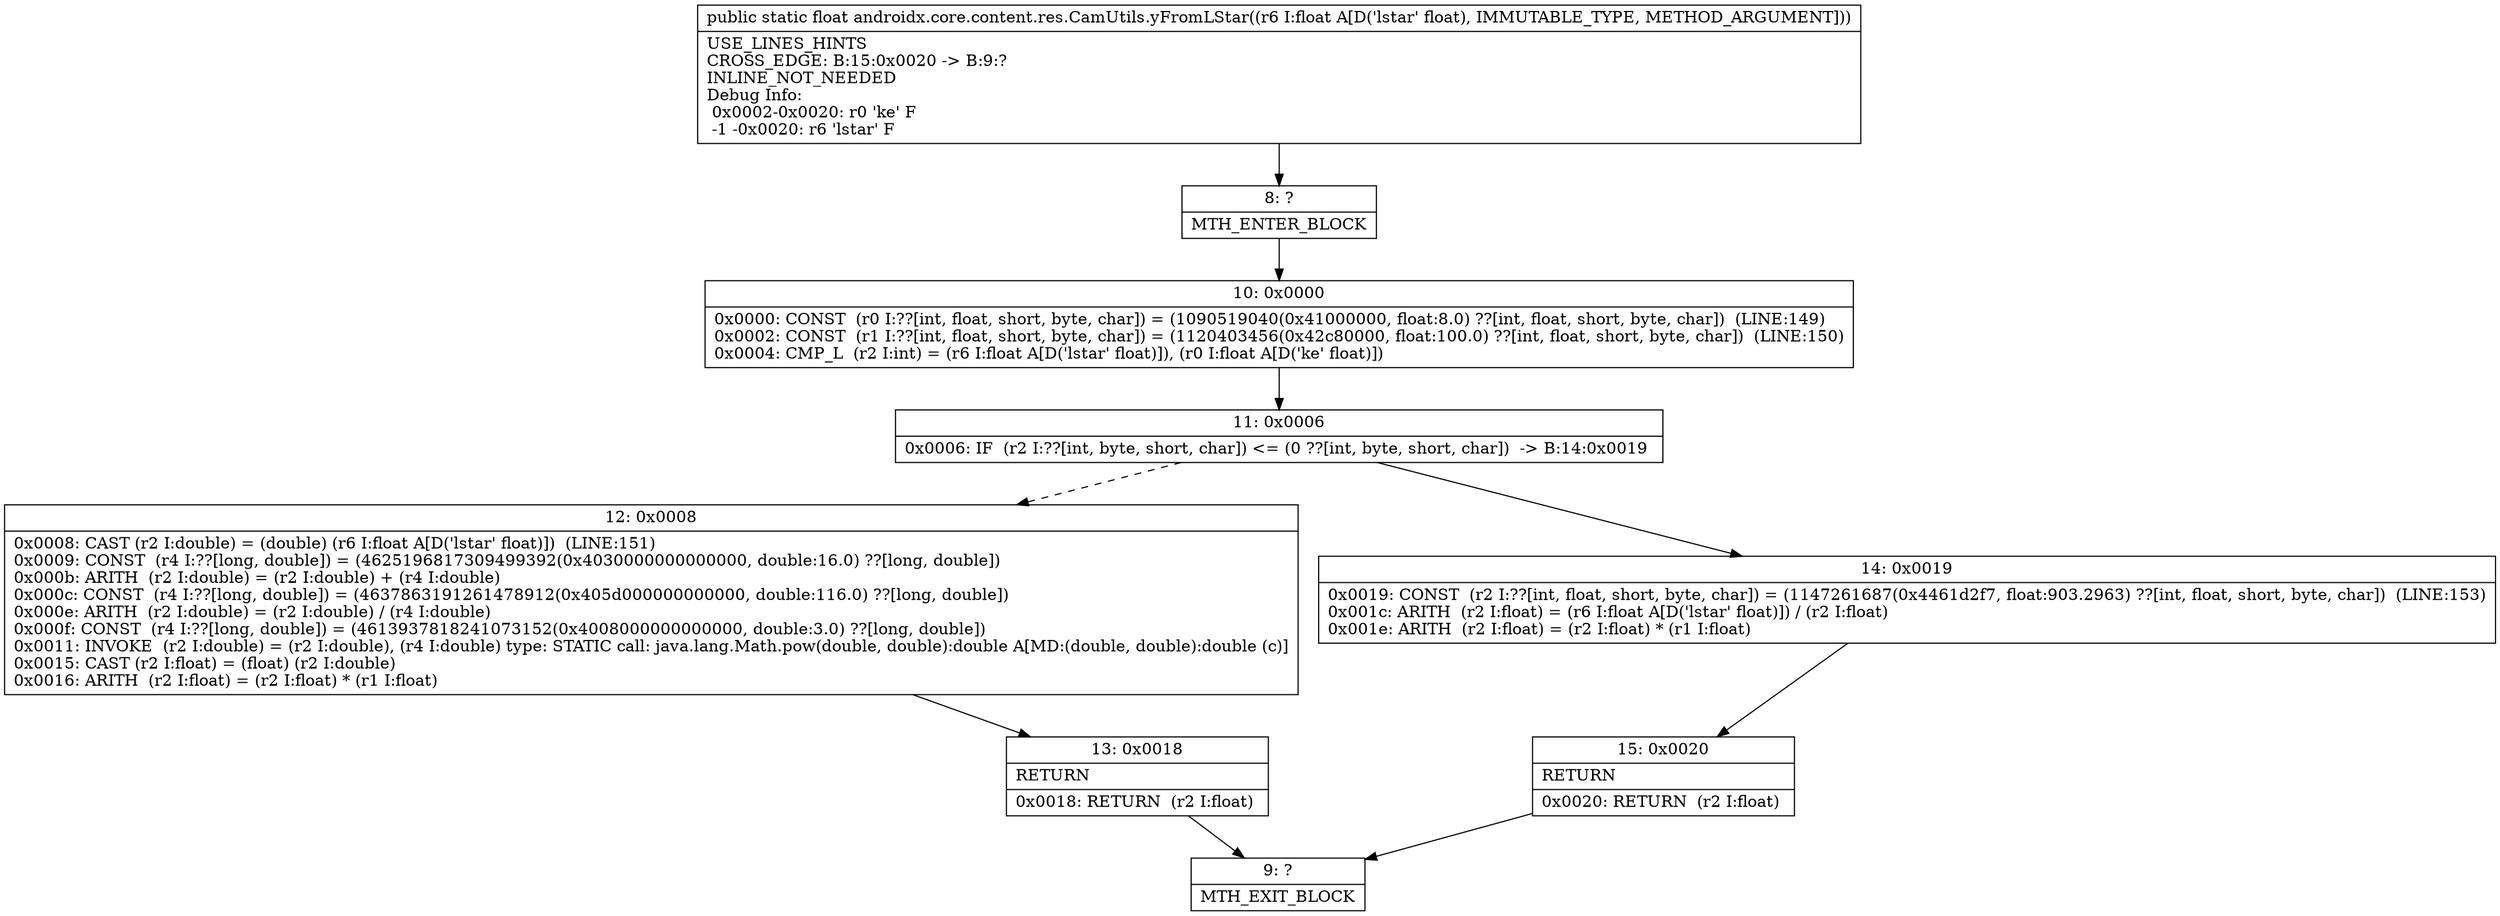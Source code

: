 digraph "CFG forandroidx.core.content.res.CamUtils.yFromLStar(F)F" {
Node_8 [shape=record,label="{8\:\ ?|MTH_ENTER_BLOCK\l}"];
Node_10 [shape=record,label="{10\:\ 0x0000|0x0000: CONST  (r0 I:??[int, float, short, byte, char]) = (1090519040(0x41000000, float:8.0) ??[int, float, short, byte, char])  (LINE:149)\l0x0002: CONST  (r1 I:??[int, float, short, byte, char]) = (1120403456(0x42c80000, float:100.0) ??[int, float, short, byte, char])  (LINE:150)\l0x0004: CMP_L  (r2 I:int) = (r6 I:float A[D('lstar' float)]), (r0 I:float A[D('ke' float)]) \l}"];
Node_11 [shape=record,label="{11\:\ 0x0006|0x0006: IF  (r2 I:??[int, byte, short, char]) \<= (0 ??[int, byte, short, char])  \-\> B:14:0x0019 \l}"];
Node_12 [shape=record,label="{12\:\ 0x0008|0x0008: CAST (r2 I:double) = (double) (r6 I:float A[D('lstar' float)])  (LINE:151)\l0x0009: CONST  (r4 I:??[long, double]) = (4625196817309499392(0x4030000000000000, double:16.0) ??[long, double]) \l0x000b: ARITH  (r2 I:double) = (r2 I:double) + (r4 I:double) \l0x000c: CONST  (r4 I:??[long, double]) = (4637863191261478912(0x405d000000000000, double:116.0) ??[long, double]) \l0x000e: ARITH  (r2 I:double) = (r2 I:double) \/ (r4 I:double) \l0x000f: CONST  (r4 I:??[long, double]) = (4613937818241073152(0x4008000000000000, double:3.0) ??[long, double]) \l0x0011: INVOKE  (r2 I:double) = (r2 I:double), (r4 I:double) type: STATIC call: java.lang.Math.pow(double, double):double A[MD:(double, double):double (c)]\l0x0015: CAST (r2 I:float) = (float) (r2 I:double) \l0x0016: ARITH  (r2 I:float) = (r2 I:float) * (r1 I:float) \l}"];
Node_13 [shape=record,label="{13\:\ 0x0018|RETURN\l|0x0018: RETURN  (r2 I:float) \l}"];
Node_9 [shape=record,label="{9\:\ ?|MTH_EXIT_BLOCK\l}"];
Node_14 [shape=record,label="{14\:\ 0x0019|0x0019: CONST  (r2 I:??[int, float, short, byte, char]) = (1147261687(0x4461d2f7, float:903.2963) ??[int, float, short, byte, char])  (LINE:153)\l0x001c: ARITH  (r2 I:float) = (r6 I:float A[D('lstar' float)]) \/ (r2 I:float) \l0x001e: ARITH  (r2 I:float) = (r2 I:float) * (r1 I:float) \l}"];
Node_15 [shape=record,label="{15\:\ 0x0020|RETURN\l|0x0020: RETURN  (r2 I:float) \l}"];
MethodNode[shape=record,label="{public static float androidx.core.content.res.CamUtils.yFromLStar((r6 I:float A[D('lstar' float), IMMUTABLE_TYPE, METHOD_ARGUMENT]))  | USE_LINES_HINTS\lCROSS_EDGE: B:15:0x0020 \-\> B:9:?\lINLINE_NOT_NEEDED\lDebug Info:\l  0x0002\-0x0020: r0 'ke' F\l  \-1 \-0x0020: r6 'lstar' F\l}"];
MethodNode -> Node_8;Node_8 -> Node_10;
Node_10 -> Node_11;
Node_11 -> Node_12[style=dashed];
Node_11 -> Node_14;
Node_12 -> Node_13;
Node_13 -> Node_9;
Node_14 -> Node_15;
Node_15 -> Node_9;
}

